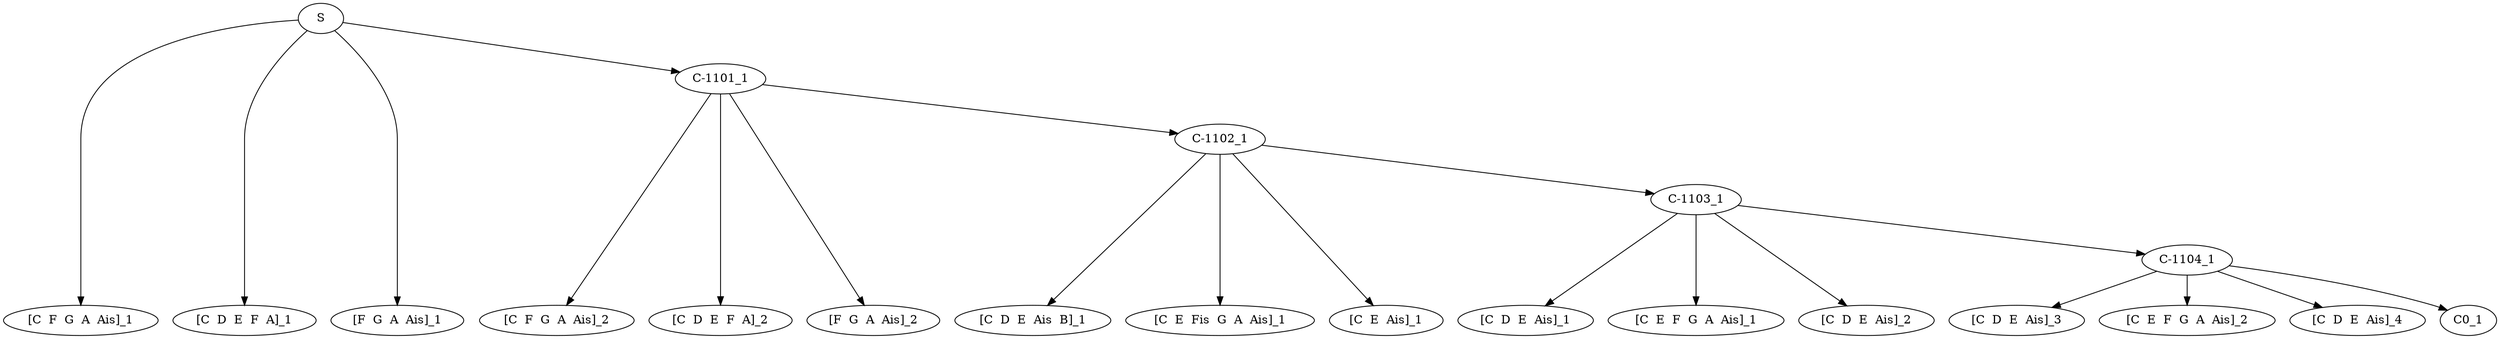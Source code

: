 digraph sample{
"S" -> "[C  F  G  A  Ais]_1";
"S" -> "[C  D  E  F  A]_1";
"S" -> "[F  G  A  Ais]_1";
"S" -> "C-1101_1";
"C-1101_1" -> "[C  F  G  A  Ais]_2";
"C-1101_1" -> "[C  D  E  F  A]_2";
"C-1101_1" -> "[F  G  A  Ais]_2";
"C-1101_1" -> "C-1102_1";
"C-1102_1" -> "[C  D  E  Ais  B]_1";
"C-1102_1" -> "[C  E  Fis  G  A  Ais]_1";
"C-1102_1" -> "[C  E  Ais]_1";
"C-1102_1" -> "C-1103_1";
"C-1103_1" -> "[C  D  E  Ais]_1";
"C-1103_1" -> "[C  E  F  G  A  Ais]_1";
"C-1103_1" -> "[C  D  E  Ais]_2";
"C-1103_1" -> "C-1104_1";
"C-1104_1" -> "[C  D  E  Ais]_3";
"C-1104_1" -> "[C  E  F  G  A  Ais]_2";
"C-1104_1" -> "[C  D  E  Ais]_4";
"C-1104_1" -> "C0_1";

{rank = min; "S";}
{rank = same; "C-1101_1";}
{rank = same; "C-1102_1";}
{rank = same; "C-1103_1";}
{rank = same; "C-1104_1";}
{rank = same; "C0_1";}
{rank = same; "[C  D  E  Ais  B]_1"; "[C  D  E  Ais]_1"; "[C  D  E  Ais]_2"; "[C  D  E  Ais]_3"; "[C  D  E  Ais]_4"; "[C  D  E  F  A]_1"; "[C  D  E  F  A]_2"; "[C  E  Ais]_1"; "[C  E  F  G  A  Ais]_1"; "[C  E  F  G  A  Ais]_2"; "[C  E  Fis  G  A  Ais]_1"; "[C  F  G  A  Ais]_1"; "[C  F  G  A  Ais]_2"; "[F  G  A  Ais]_1"; "[F  G  A  Ais]_2";}
}